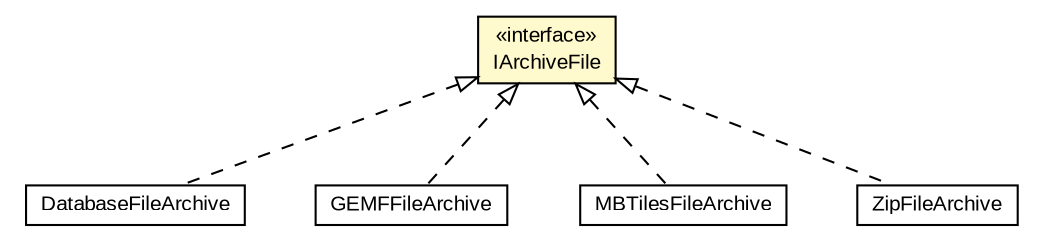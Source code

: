 #!/usr/local/bin/dot
#
# Class diagram 
# Generated by UMLGraph version R5_6-24-gf6e263 (http://www.umlgraph.org/)
#

digraph G {
	edge [fontname="arial",fontsize=10,labelfontname="arial",labelfontsize=10];
	node [fontname="arial",fontsize=10,shape=plaintext];
	nodesep=0.25;
	ranksep=0.5;
	// org.osmdroid.tileprovider.modules.DatabaseFileArchive
	c117289 [label=<<table title="org.osmdroid.tileprovider.modules.DatabaseFileArchive" border="0" cellborder="1" cellspacing="0" cellpadding="2" port="p" href="./DatabaseFileArchive.html">
		<tr><td><table border="0" cellspacing="0" cellpadding="1">
<tr><td align="center" balign="center"> DatabaseFileArchive </td></tr>
		</table></td></tr>
		</table>>, URL="./DatabaseFileArchive.html", fontname="arial", fontcolor="black", fontsize=10.0];
	// org.osmdroid.tileprovider.modules.GEMFFileArchive
	c117290 [label=<<table title="org.osmdroid.tileprovider.modules.GEMFFileArchive" border="0" cellborder="1" cellspacing="0" cellpadding="2" port="p" href="./GEMFFileArchive.html">
		<tr><td><table border="0" cellspacing="0" cellpadding="1">
<tr><td align="center" balign="center"> GEMFFileArchive </td></tr>
		</table></td></tr>
		</table>>, URL="./GEMFFileArchive.html", fontname="arial", fontcolor="black", fontsize=10.0];
	// org.osmdroid.tileprovider.modules.IArchiveFile
	c117291 [label=<<table title="org.osmdroid.tileprovider.modules.IArchiveFile" border="0" cellborder="1" cellspacing="0" cellpadding="2" port="p" bgcolor="lemonChiffon" href="./IArchiveFile.html">
		<tr><td><table border="0" cellspacing="0" cellpadding="1">
<tr><td align="center" balign="center"> &#171;interface&#187; </td></tr>
<tr><td align="center" balign="center"> IArchiveFile </td></tr>
		</table></td></tr>
		</table>>, URL="./IArchiveFile.html", fontname="arial", fontcolor="black", fontsize=10.0];
	// org.osmdroid.tileprovider.modules.MBTilesFileArchive
	c117309 [label=<<table title="org.osmdroid.tileprovider.modules.MBTilesFileArchive" border="0" cellborder="1" cellspacing="0" cellpadding="2" port="p" href="./MBTilesFileArchive.html">
		<tr><td><table border="0" cellspacing="0" cellpadding="1">
<tr><td align="center" balign="center"> MBTilesFileArchive </td></tr>
		</table></td></tr>
		</table>>, URL="./MBTilesFileArchive.html", fontname="arial", fontcolor="black", fontsize=10.0];
	// org.osmdroid.tileprovider.modules.ZipFileArchive
	c117316 [label=<<table title="org.osmdroid.tileprovider.modules.ZipFileArchive" border="0" cellborder="1" cellspacing="0" cellpadding="2" port="p" href="./ZipFileArchive.html">
		<tr><td><table border="0" cellspacing="0" cellpadding="1">
<tr><td align="center" balign="center"> ZipFileArchive </td></tr>
		</table></td></tr>
		</table>>, URL="./ZipFileArchive.html", fontname="arial", fontcolor="black", fontsize=10.0];
	//org.osmdroid.tileprovider.modules.DatabaseFileArchive implements org.osmdroid.tileprovider.modules.IArchiveFile
	c117291:p -> c117289:p [dir=back,arrowtail=empty,style=dashed];
	//org.osmdroid.tileprovider.modules.GEMFFileArchive implements org.osmdroid.tileprovider.modules.IArchiveFile
	c117291:p -> c117290:p [dir=back,arrowtail=empty,style=dashed];
	//org.osmdroid.tileprovider.modules.MBTilesFileArchive implements org.osmdroid.tileprovider.modules.IArchiveFile
	c117291:p -> c117309:p [dir=back,arrowtail=empty,style=dashed];
	//org.osmdroid.tileprovider.modules.ZipFileArchive implements org.osmdroid.tileprovider.modules.IArchiveFile
	c117291:p -> c117316:p [dir=back,arrowtail=empty,style=dashed];
}

